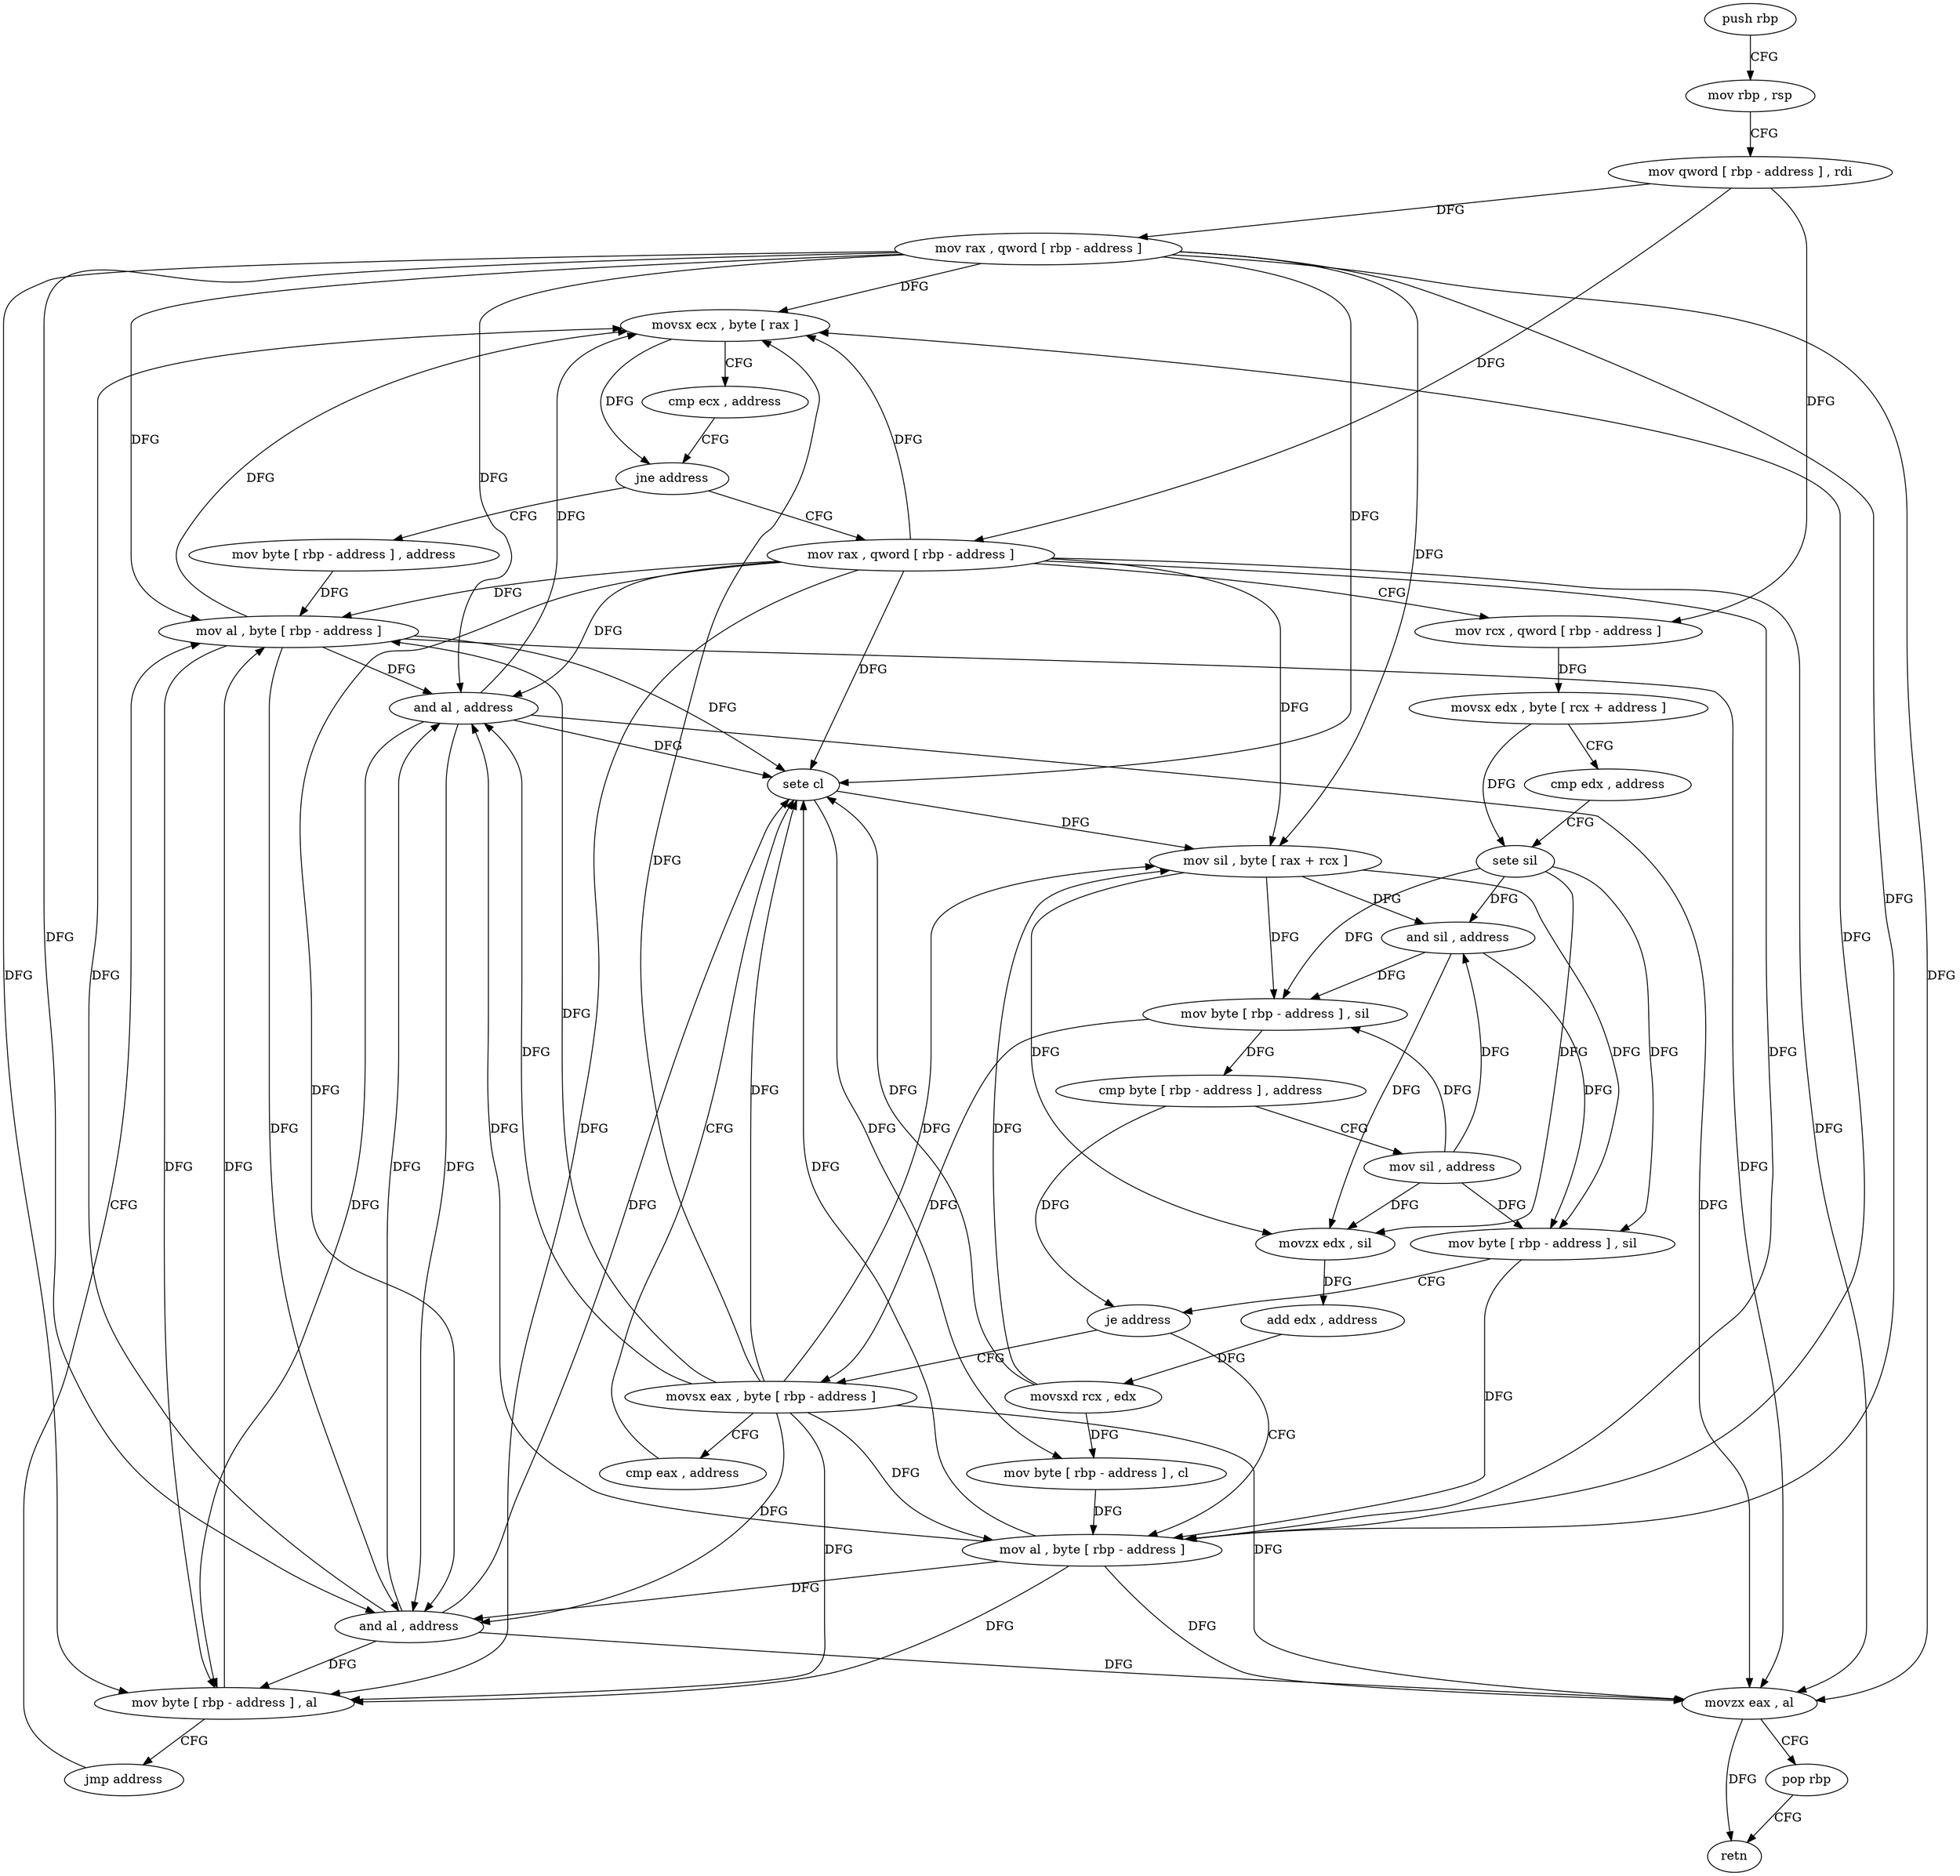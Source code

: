 digraph "func" {
"4231616" [label = "push rbp" ]
"4231617" [label = "mov rbp , rsp" ]
"4231620" [label = "mov qword [ rbp - address ] , rdi" ]
"4231624" [label = "mov rax , qword [ rbp - address ]" ]
"4231628" [label = "movsx ecx , byte [ rax ]" ]
"4231631" [label = "cmp ecx , address" ]
"4231634" [label = "jne address" ]
"4231724" [label = "mov byte [ rbp - address ] , address" ]
"4231640" [label = "mov rax , qword [ rbp - address ]" ]
"4231728" [label = "mov al , byte [ rbp - address ]" ]
"4231644" [label = "mov rcx , qword [ rbp - address ]" ]
"4231648" [label = "movsx edx , byte [ rcx + address ]" ]
"4231652" [label = "cmp edx , address" ]
"4231655" [label = "sete sil" ]
"4231659" [label = "and sil , address" ]
"4231663" [label = "movzx edx , sil" ]
"4231667" [label = "add edx , address" ]
"4231670" [label = "movsxd rcx , edx" ]
"4231673" [label = "mov sil , byte [ rax + rcx ]" ]
"4231677" [label = "mov byte [ rbp - address ] , sil" ]
"4231681" [label = "cmp byte [ rbp - address ] , address" ]
"4231685" [label = "mov sil , address" ]
"4231688" [label = "mov byte [ rbp - address ] , sil" ]
"4231692" [label = "je address" ]
"4231711" [label = "mov al , byte [ rbp - address ]" ]
"4231698" [label = "movsx eax , byte [ rbp - address ]" ]
"4231714" [label = "and al , address" ]
"4231716" [label = "mov byte [ rbp - address ] , al" ]
"4231719" [label = "jmp address" ]
"4231702" [label = "cmp eax , address" ]
"4231705" [label = "sete cl" ]
"4231708" [label = "mov byte [ rbp - address ] , cl" ]
"4231731" [label = "and al , address" ]
"4231733" [label = "movzx eax , al" ]
"4231736" [label = "pop rbp" ]
"4231737" [label = "retn" ]
"4231616" -> "4231617" [ label = "CFG" ]
"4231617" -> "4231620" [ label = "CFG" ]
"4231620" -> "4231624" [ label = "DFG" ]
"4231620" -> "4231640" [ label = "DFG" ]
"4231620" -> "4231644" [ label = "DFG" ]
"4231624" -> "4231628" [ label = "DFG" ]
"4231624" -> "4231673" [ label = "DFG" ]
"4231624" -> "4231728" [ label = "DFG" ]
"4231624" -> "4231731" [ label = "DFG" ]
"4231624" -> "4231733" [ label = "DFG" ]
"4231624" -> "4231711" [ label = "DFG" ]
"4231624" -> "4231714" [ label = "DFG" ]
"4231624" -> "4231716" [ label = "DFG" ]
"4231624" -> "4231705" [ label = "DFG" ]
"4231628" -> "4231631" [ label = "CFG" ]
"4231628" -> "4231634" [ label = "DFG" ]
"4231631" -> "4231634" [ label = "CFG" ]
"4231634" -> "4231724" [ label = "CFG" ]
"4231634" -> "4231640" [ label = "CFG" ]
"4231724" -> "4231728" [ label = "DFG" ]
"4231640" -> "4231644" [ label = "CFG" ]
"4231640" -> "4231628" [ label = "DFG" ]
"4231640" -> "4231673" [ label = "DFG" ]
"4231640" -> "4231728" [ label = "DFG" ]
"4231640" -> "4231731" [ label = "DFG" ]
"4231640" -> "4231733" [ label = "DFG" ]
"4231640" -> "4231711" [ label = "DFG" ]
"4231640" -> "4231714" [ label = "DFG" ]
"4231640" -> "4231716" [ label = "DFG" ]
"4231640" -> "4231705" [ label = "DFG" ]
"4231728" -> "4231731" [ label = "DFG" ]
"4231728" -> "4231628" [ label = "DFG" ]
"4231728" -> "4231733" [ label = "DFG" ]
"4231728" -> "4231714" [ label = "DFG" ]
"4231728" -> "4231716" [ label = "DFG" ]
"4231728" -> "4231705" [ label = "DFG" ]
"4231644" -> "4231648" [ label = "DFG" ]
"4231648" -> "4231652" [ label = "CFG" ]
"4231648" -> "4231655" [ label = "DFG" ]
"4231652" -> "4231655" [ label = "CFG" ]
"4231655" -> "4231659" [ label = "DFG" ]
"4231655" -> "4231663" [ label = "DFG" ]
"4231655" -> "4231677" [ label = "DFG" ]
"4231655" -> "4231688" [ label = "DFG" ]
"4231659" -> "4231663" [ label = "DFG" ]
"4231659" -> "4231677" [ label = "DFG" ]
"4231659" -> "4231688" [ label = "DFG" ]
"4231663" -> "4231667" [ label = "DFG" ]
"4231667" -> "4231670" [ label = "DFG" ]
"4231670" -> "4231673" [ label = "DFG" ]
"4231670" -> "4231705" [ label = "DFG" ]
"4231670" -> "4231708" [ label = "DFG" ]
"4231673" -> "4231677" [ label = "DFG" ]
"4231673" -> "4231659" [ label = "DFG" ]
"4231673" -> "4231663" [ label = "DFG" ]
"4231673" -> "4231688" [ label = "DFG" ]
"4231677" -> "4231681" [ label = "DFG" ]
"4231677" -> "4231698" [ label = "DFG" ]
"4231681" -> "4231685" [ label = "CFG" ]
"4231681" -> "4231692" [ label = "DFG" ]
"4231685" -> "4231688" [ label = "DFG" ]
"4231685" -> "4231659" [ label = "DFG" ]
"4231685" -> "4231663" [ label = "DFG" ]
"4231685" -> "4231677" [ label = "DFG" ]
"4231688" -> "4231692" [ label = "CFG" ]
"4231688" -> "4231711" [ label = "DFG" ]
"4231692" -> "4231711" [ label = "CFG" ]
"4231692" -> "4231698" [ label = "CFG" ]
"4231711" -> "4231714" [ label = "DFG" ]
"4231711" -> "4231628" [ label = "DFG" ]
"4231711" -> "4231731" [ label = "DFG" ]
"4231711" -> "4231733" [ label = "DFG" ]
"4231711" -> "4231716" [ label = "DFG" ]
"4231711" -> "4231705" [ label = "DFG" ]
"4231698" -> "4231702" [ label = "CFG" ]
"4231698" -> "4231628" [ label = "DFG" ]
"4231698" -> "4231731" [ label = "DFG" ]
"4231698" -> "4231733" [ label = "DFG" ]
"4231698" -> "4231714" [ label = "DFG" ]
"4231698" -> "4231716" [ label = "DFG" ]
"4231698" -> "4231673" [ label = "DFG" ]
"4231698" -> "4231728" [ label = "DFG" ]
"4231698" -> "4231711" [ label = "DFG" ]
"4231698" -> "4231705" [ label = "DFG" ]
"4231714" -> "4231716" [ label = "DFG" ]
"4231714" -> "4231628" [ label = "DFG" ]
"4231714" -> "4231731" [ label = "DFG" ]
"4231714" -> "4231733" [ label = "DFG" ]
"4231714" -> "4231705" [ label = "DFG" ]
"4231716" -> "4231719" [ label = "CFG" ]
"4231716" -> "4231728" [ label = "DFG" ]
"4231719" -> "4231728" [ label = "CFG" ]
"4231702" -> "4231705" [ label = "CFG" ]
"4231705" -> "4231708" [ label = "DFG" ]
"4231705" -> "4231673" [ label = "DFG" ]
"4231708" -> "4231711" [ label = "DFG" ]
"4231731" -> "4231733" [ label = "DFG" ]
"4231731" -> "4231628" [ label = "DFG" ]
"4231731" -> "4231714" [ label = "DFG" ]
"4231731" -> "4231716" [ label = "DFG" ]
"4231731" -> "4231705" [ label = "DFG" ]
"4231733" -> "4231736" [ label = "CFG" ]
"4231733" -> "4231737" [ label = "DFG" ]
"4231736" -> "4231737" [ label = "CFG" ]
}
